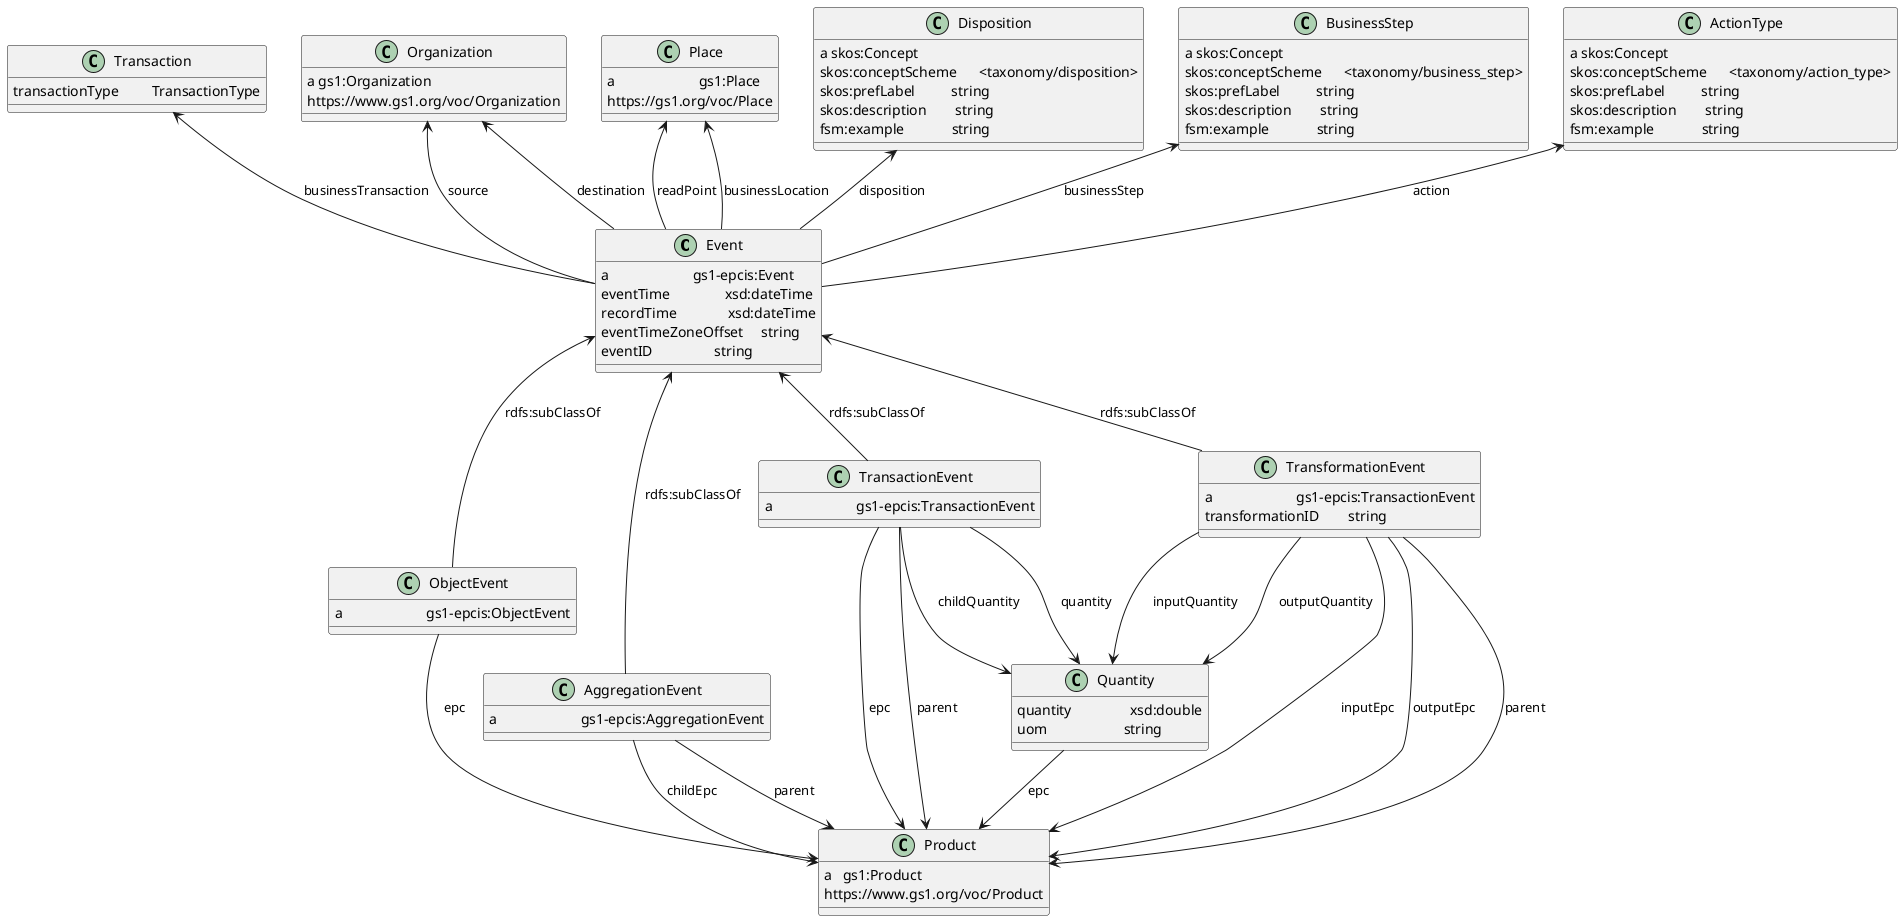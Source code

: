 @startuml

class Event {
    a                       gs1-epcis:Event 
    eventTime               xsd:dateTime
    recordTime              xsd:dateTime
    eventTimeZoneOffset     string
    eventID                 string
}

class ObjectEvent {
    a                       gs1-epcis:ObjectEvent
} 

class AggregationEvent {
    a                       gs1-epcis:AggregationEvent
} 

class TransactionEvent {
    a                       gs1-epcis:TransactionEvent
}

class TransformationEvent {
    a                       gs1-epcis:TransactionEvent
    transformationID        string
}

class Product {
    a   gs1:Product
    https://www.gs1.org/voc/Product
}

class Organization {
    a gs1:Organization
    https://www.gs1.org/voc/Organization
}

class Transaction {
    transactionType         TransactionType
}

class Place {
    a                       gs1:Place
    https://gs1.org/voc/Place
}

class BusinessStep {
    a skos:Concept
    skos:conceptScheme      <taxonomy/business_step>
    skos:prefLabel          string
    skos:description        string
    fsm:example             string
}

class Disposition {
    a skos:Concept
    skos:conceptScheme      <taxonomy/disposition>
    skos:prefLabel          string
    skos:description        string
    fsm:example             string
}

class ActionType {
    a skos:Concept
    skos:conceptScheme      <taxonomy/action_type>
    skos:prefLabel          string
    skos:description        string
    fsm:example             string
}

class Quantity {
    quantity                xsd:double
    uom                     string
}


Event -up-> ActionType : action
Event -up-> BusinessStep : businessStep
Event -up-> Disposition : disposition
Event -up-> Place : readPoint
Event -up-> Place : businessLocation
Event -up->  Organization : source                  
Event -up->  Organization : destination
Event -up->  Transaction : businessTransaction

ObjectEvent -->  Product : epc

AggregationEvent -->  Product : childEpc
AggregationEvent -->  Product : parent
TransactionEvent -->  Quantity : childQuantity

TransactionEvent -->  Product : epc
TransactionEvent -->  Product : parent
TransactionEvent -->  Quantity : quantity

TransformationEvent -->  Product : inputEpc
TransformationEvent -->  Product : outputEpc
TransformationEvent -->  Product : parent
TransformationEvent -->  Quantity : inputQuantity
TransformationEvent -->  Quantity : outputQuantity

Quantity --> Product : epc

ObjectEvent -up-> Event : rdfs:subClassOf
AggregationEvent -up-> Event : rdfs:subClassOf
TransactionEvent -up-> Event : rdfs:subClassOf
TransformationEvent -up-> Event : rdfs:subClassOf
@enduml